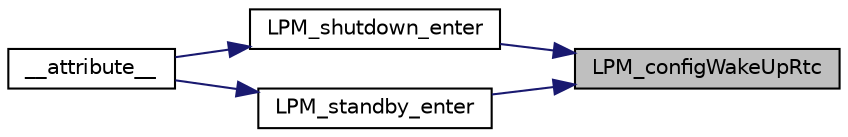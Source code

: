 digraph "LPM_configWakeUpRtc"
{
 // INTERACTIVE_SVG=YES
 // LATEX_PDF_SIZE
  edge [fontname="Helvetica",fontsize="10",labelfontname="Helvetica",labelfontsize="10"];
  node [fontname="Helvetica",fontsize="10",shape=record];
  rankdir="RL";
  Node1 [label="LPM_configWakeUpRtc",height=0.2,width=0.4,color="black", fillcolor="grey75", style="filled", fontcolor="black",tooltip="Function used to configure the internal wakeup line to exit low power mode."];
  Node1 -> Node2 [dir="back",color="midnightblue",fontsize="10",style="solid",fontname="Helvetica"];
  Node2 [label="LPM_shutdown_enter",height=0.2,width=0.4,color="black", fillcolor="white", style="filled",URL="$db/dca/group___m_g_r___l_p_m.html#ga8828ea85b626943b9d30c4dfabb0666a",tooltip="System callback invoked by MGR_LPM at STANDBY mode entering."];
  Node2 -> Node3 [dir="back",color="midnightblue",fontsize="10",style="solid",fontname="Helvetica"];
  Node3 [label="__attribute__",height=0.2,width=0.4,color="black", fillcolor="white", style="filled",URL="$db/dca/group___m_g_r___l_p_m.html#ga5e3c04e1820c16433ff591dde81e7449",tooltip=" "];
  Node1 -> Node4 [dir="back",color="midnightblue",fontsize="10",style="solid",fontname="Helvetica"];
  Node4 [label="LPM_standby_enter",height=0.2,width=0.4,color="black", fillcolor="white", style="filled",URL="$db/dca/group___m_g_r___l_p_m.html#gaa6d6e5889194fc0b5a37640ed3d53ef3",tooltip="System callback invoked by MGR_LPM at STANDBY mode entering."];
  Node4 -> Node3 [dir="back",color="midnightblue",fontsize="10",style="solid",fontname="Helvetica"];
}
